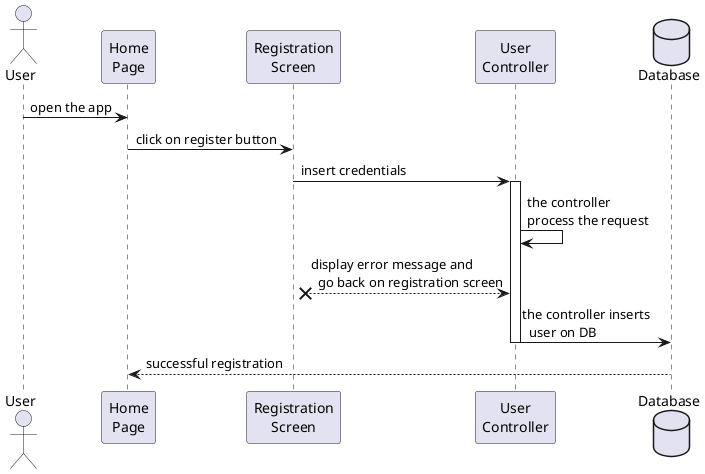 @startuml register

actor User
participant "Home\nPage" as HomePage
participant "Registration\nScreen" as RegistrationScreen
participant "User\nController" as UserController
database Database

User -> HomePage: open the app
HomePage -> RegistrationScreen: click on register button
RegistrationScreen -> UserController: insert credentials
activate UserController
UserController -> UserController: the controller\nprocess the request
RegistrationScreen x-- UserController: display error message and\n  go back on registration screen
UserController -> Database: the controller inserts\n  user on DB
deactivate UserController
HomePage <-- Database: successful registration

@enduml